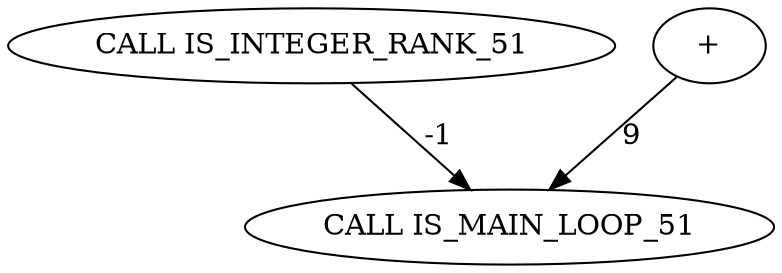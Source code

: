 digraph {
	is_B_INST_704 [label="CALL IS_INTEGER_RANK_51" cost=0]
	is_B_INST_717 [label="CALL IS_MAIN_LOOP_51" cost=0]
	is_B_INST_714 [label="+" cost=345]
	is_B_INST_704 -> is_B_INST_717 [label=-1 cost=-1]
	is_B_INST_714 -> is_B_INST_717 [label=9 cost=9]
}
